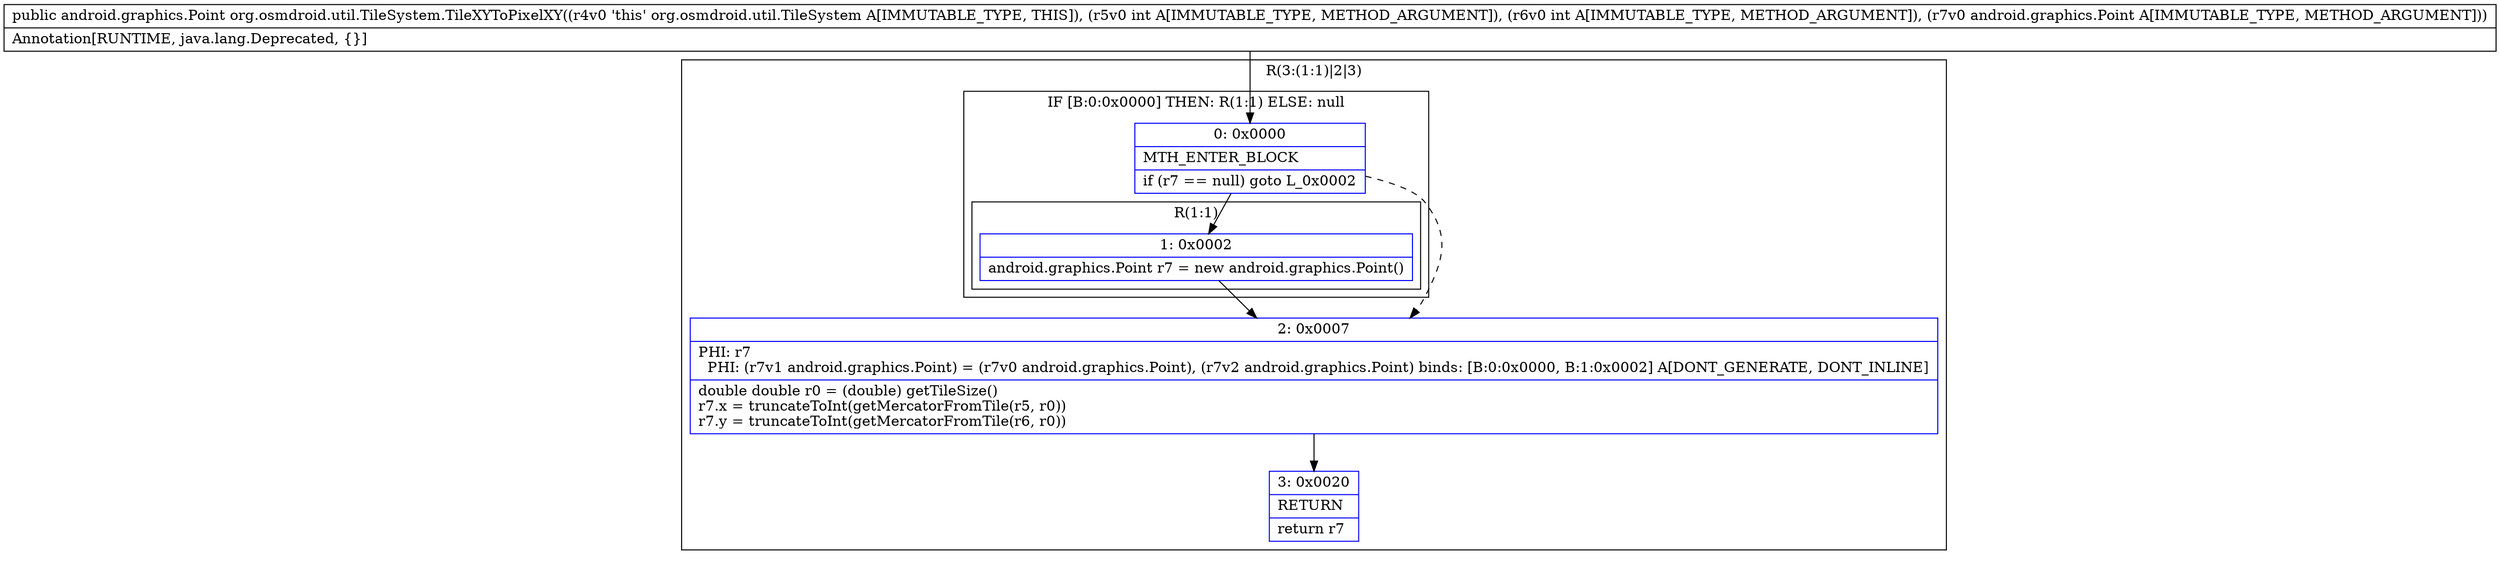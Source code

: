 digraph "CFG fororg.osmdroid.util.TileSystem.TileXYToPixelXY(IILandroid\/graphics\/Point;)Landroid\/graphics\/Point;" {
subgraph cluster_Region_1649267737 {
label = "R(3:(1:1)|2|3)";
node [shape=record,color=blue];
subgraph cluster_IfRegion_1553467478 {
label = "IF [B:0:0x0000] THEN: R(1:1) ELSE: null";
node [shape=record,color=blue];
Node_0 [shape=record,label="{0\:\ 0x0000|MTH_ENTER_BLOCK\l|if (r7 == null) goto L_0x0002\l}"];
subgraph cluster_Region_1135712598 {
label = "R(1:1)";
node [shape=record,color=blue];
Node_1 [shape=record,label="{1\:\ 0x0002|android.graphics.Point r7 = new android.graphics.Point()\l}"];
}
}
Node_2 [shape=record,label="{2\:\ 0x0007|PHI: r7 \l  PHI: (r7v1 android.graphics.Point) = (r7v0 android.graphics.Point), (r7v2 android.graphics.Point) binds: [B:0:0x0000, B:1:0x0002] A[DONT_GENERATE, DONT_INLINE]\l|double double r0 = (double) getTileSize()\lr7.x = truncateToInt(getMercatorFromTile(r5, r0))\lr7.y = truncateToInt(getMercatorFromTile(r6, r0))\l}"];
Node_3 [shape=record,label="{3\:\ 0x0020|RETURN\l|return r7\l}"];
}
MethodNode[shape=record,label="{public android.graphics.Point org.osmdroid.util.TileSystem.TileXYToPixelXY((r4v0 'this' org.osmdroid.util.TileSystem A[IMMUTABLE_TYPE, THIS]), (r5v0 int A[IMMUTABLE_TYPE, METHOD_ARGUMENT]), (r6v0 int A[IMMUTABLE_TYPE, METHOD_ARGUMENT]), (r7v0 android.graphics.Point A[IMMUTABLE_TYPE, METHOD_ARGUMENT]))  | Annotation[RUNTIME, java.lang.Deprecated, \{\}]\l}"];
MethodNode -> Node_0;
Node_0 -> Node_1;
Node_0 -> Node_2[style=dashed];
Node_1 -> Node_2;
Node_2 -> Node_3;
}

